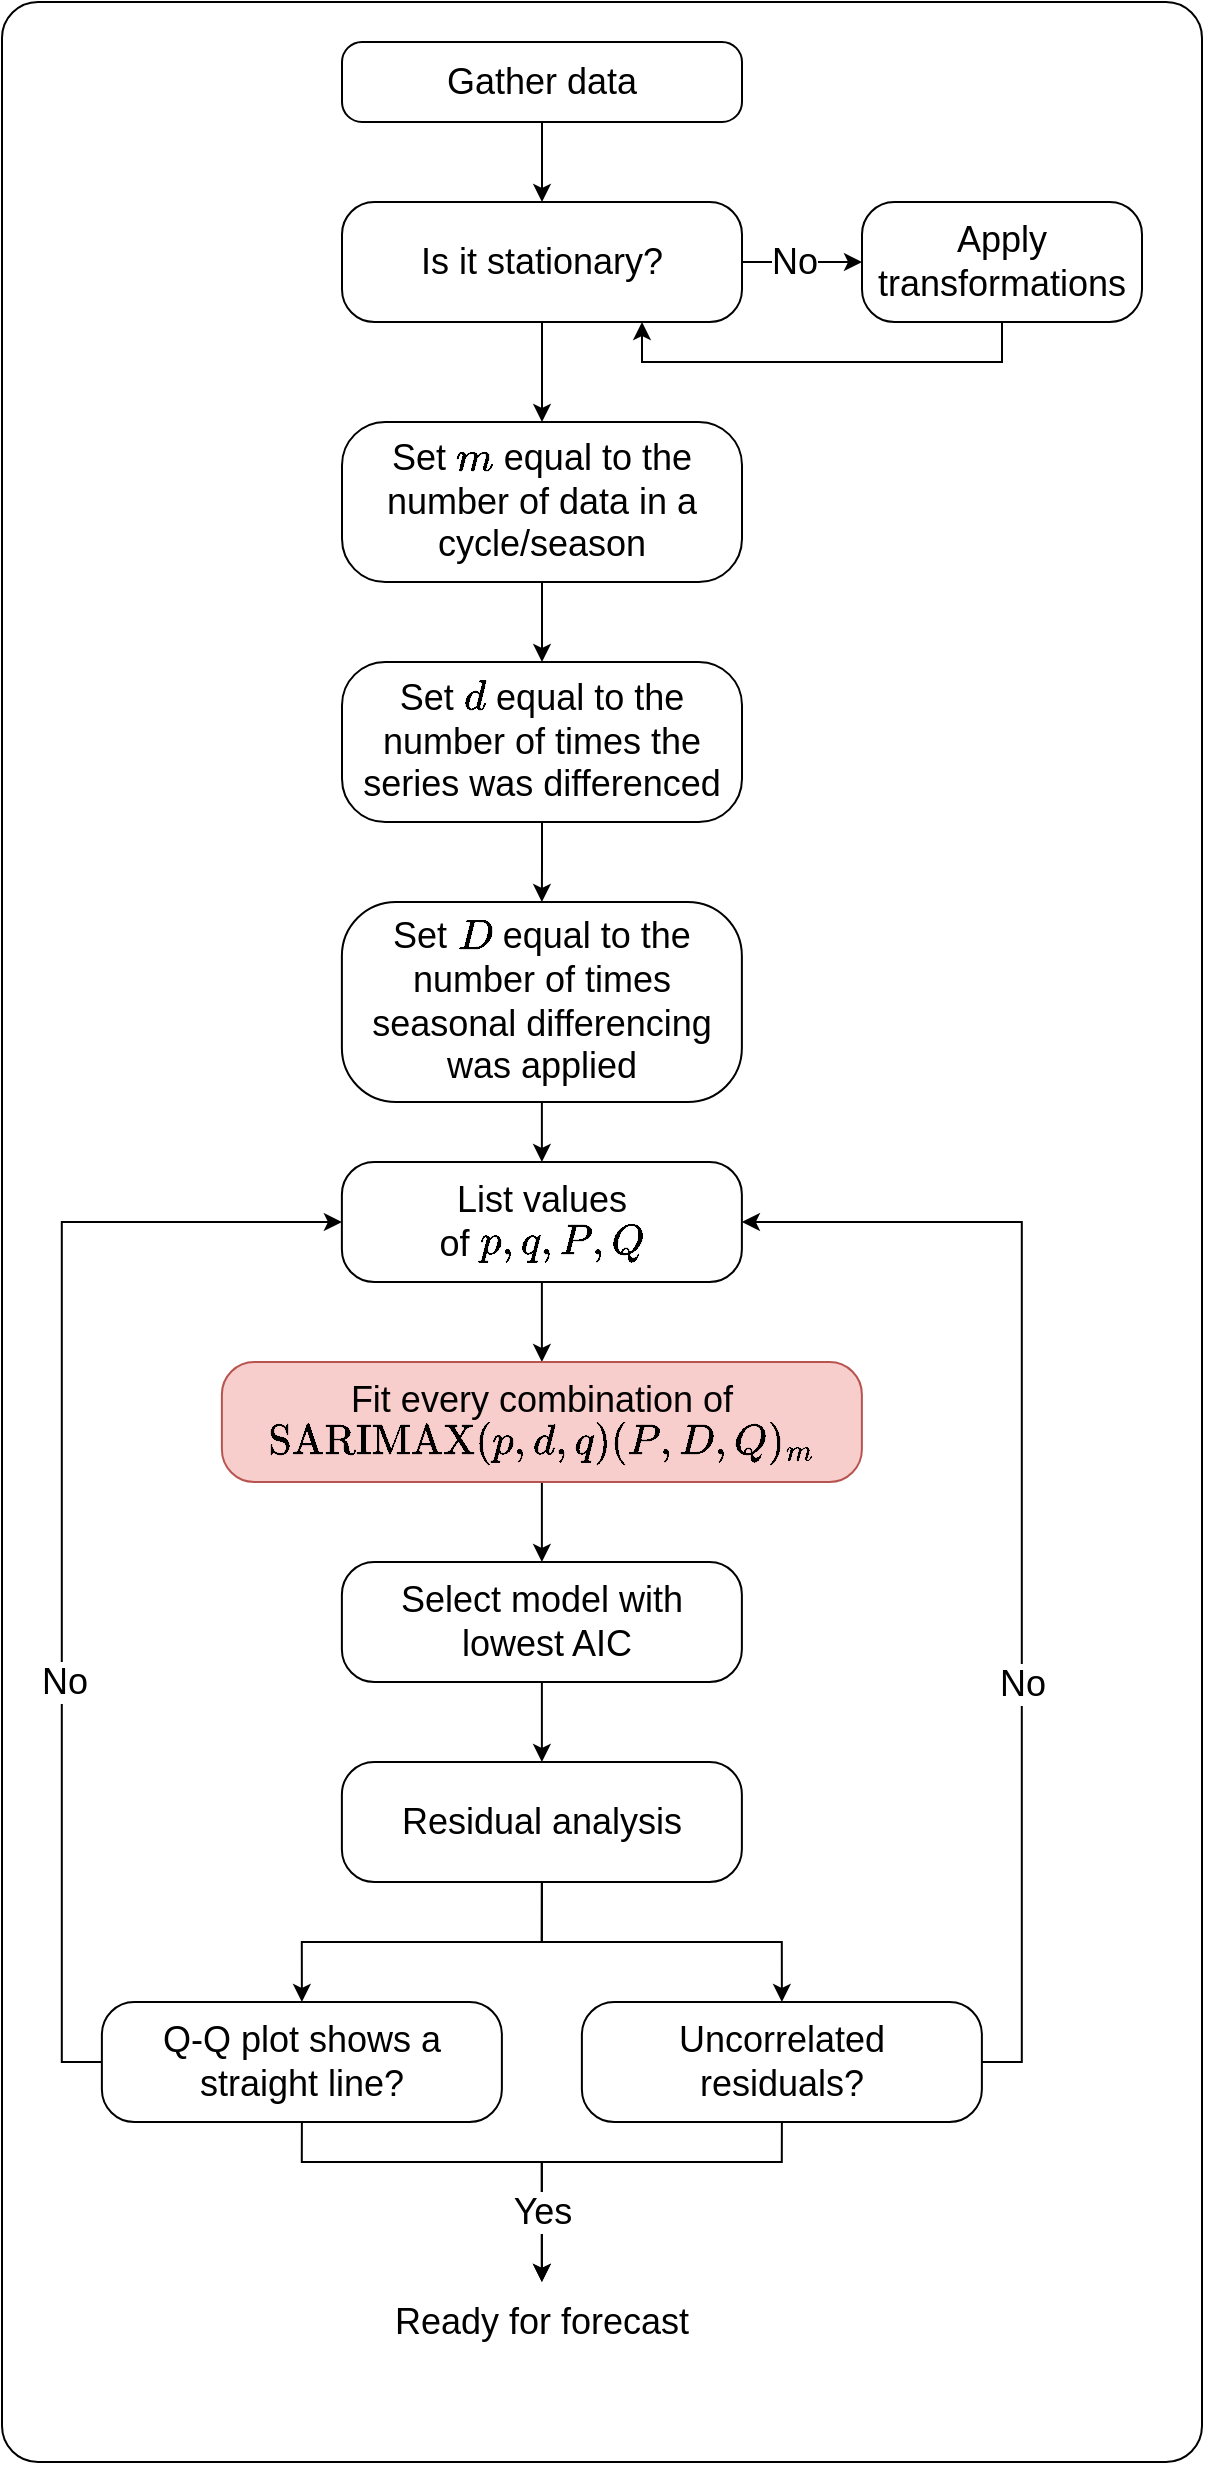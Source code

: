 <mxfile version="21.5.0" type="device">
  <diagram name="Page-1" id="W7nGIt9F4BFxmz5Jp1oG">
    <mxGraphModel dx="594" dy="852" grid="1" gridSize="10" guides="1" tooltips="1" connect="1" arrows="1" fold="1" page="1" pageScale="1" pageWidth="850" pageHeight="1100" math="1" shadow="0">
      <root>
        <mxCell id="0" />
        <mxCell id="1" parent="0" />
        <mxCell id="Tm_LXnfvuMpQnWTgArYY-1" value="" style="rounded=1;whiteSpace=wrap;html=1;fillColor=none;arcSize=3;" parent="1" vertex="1">
          <mxGeometry x="30" y="30" width="600" height="1230" as="geometry" />
        </mxCell>
        <mxCell id="Tm_LXnfvuMpQnWTgArYY-2" style="edgeStyle=orthogonalEdgeStyle;rounded=0;orthogonalLoop=1;jettySize=auto;html=1;exitX=0.5;exitY=1;exitDx=0;exitDy=0;entryX=0.5;entryY=0;entryDx=0;entryDy=0;" parent="1" source="Tm_LXnfvuMpQnWTgArYY-3" target="Tm_LXnfvuMpQnWTgArYY-8" edge="1">
          <mxGeometry relative="1" as="geometry" />
        </mxCell>
        <mxCell id="Tm_LXnfvuMpQnWTgArYY-3" value="&lt;font style=&quot;font-size: 18px;&quot;&gt;Gather data&lt;/font&gt;" style="rounded=1;whiteSpace=wrap;html=1;arcSize=25;" parent="1" vertex="1">
          <mxGeometry x="200" y="50" width="200" height="40" as="geometry" />
        </mxCell>
        <mxCell id="Tm_LXnfvuMpQnWTgArYY-4" style="edgeStyle=orthogonalEdgeStyle;rounded=0;orthogonalLoop=1;jettySize=auto;html=1;exitX=1;exitY=0.5;exitDx=0;exitDy=0;entryX=0;entryY=0.5;entryDx=0;entryDy=0;" parent="1" source="Tm_LXnfvuMpQnWTgArYY-8" target="Tm_LXnfvuMpQnWTgArYY-10" edge="1">
          <mxGeometry relative="1" as="geometry">
            <Array as="points">
              <mxPoint x="390" y="160" />
              <mxPoint x="390" y="160" />
            </Array>
          </mxGeometry>
        </mxCell>
        <mxCell id="Tm_LXnfvuMpQnWTgArYY-5" value="&lt;font style=&quot;font-size: 18px;&quot;&gt;No&lt;/font&gt;" style="edgeLabel;html=1;align=center;verticalAlign=middle;resizable=0;points=[];" parent="Tm_LXnfvuMpQnWTgArYY-4" vertex="1" connectable="0">
          <mxGeometry x="-0.243" y="1" relative="1" as="geometry">
            <mxPoint x="15" y="1" as="offset" />
          </mxGeometry>
        </mxCell>
        <mxCell id="bsZSGpr0dw26bMPEp3Ck-3" style="edgeStyle=orthogonalEdgeStyle;rounded=0;orthogonalLoop=1;jettySize=auto;html=1;exitX=0.5;exitY=1;exitDx=0;exitDy=0;entryX=0.5;entryY=0;entryDx=0;entryDy=0;" parent="1" source="Tm_LXnfvuMpQnWTgArYY-8" target="bsZSGpr0dw26bMPEp3Ck-2" edge="1">
          <mxGeometry relative="1" as="geometry" />
        </mxCell>
        <mxCell id="Tm_LXnfvuMpQnWTgArYY-8" value="&lt;font style=&quot;font-size: 18px;&quot;&gt;Is it stationary?&lt;/font&gt;" style="rounded=1;whiteSpace=wrap;html=1;arcSize=27;" parent="1" vertex="1">
          <mxGeometry x="200" y="130" width="200" height="60" as="geometry" />
        </mxCell>
        <mxCell id="Tm_LXnfvuMpQnWTgArYY-9" style="edgeStyle=orthogonalEdgeStyle;rounded=0;orthogonalLoop=1;jettySize=auto;html=1;exitX=0.5;exitY=1;exitDx=0;exitDy=0;entryX=0.75;entryY=1;entryDx=0;entryDy=0;" parent="1" source="Tm_LXnfvuMpQnWTgArYY-10" target="Tm_LXnfvuMpQnWTgArYY-8" edge="1">
          <mxGeometry relative="1" as="geometry" />
        </mxCell>
        <mxCell id="Tm_LXnfvuMpQnWTgArYY-10" value="&lt;font style=&quot;font-size: 18px;&quot;&gt;Apply transformations&lt;/font&gt;" style="rounded=1;whiteSpace=wrap;html=1;arcSize=27;" parent="1" vertex="1">
          <mxGeometry x="460" y="130" width="140" height="60" as="geometry" />
        </mxCell>
        <mxCell id="Tm_LXnfvuMpQnWTgArYY-11" style="edgeStyle=orthogonalEdgeStyle;rounded=0;orthogonalLoop=1;jettySize=auto;html=1;exitX=0.5;exitY=1;exitDx=0;exitDy=0;entryX=0.5;entryY=0;entryDx=0;entryDy=0;" parent="1" source="Tm_LXnfvuMpQnWTgArYY-12" target="Tm_LXnfvuMpQnWTgArYY-14" edge="1">
          <mxGeometry relative="1" as="geometry" />
        </mxCell>
        <mxCell id="Tm_LXnfvuMpQnWTgArYY-12" value="&lt;font style=&quot;font-size: 18px;&quot;&gt;List values &lt;br&gt;of \(p, q, P, Q\)&lt;/font&gt;" style="rounded=1;whiteSpace=wrap;html=1;arcSize=27;" parent="1" vertex="1">
          <mxGeometry x="199.94" y="610" width="200" height="60" as="geometry" />
        </mxCell>
        <mxCell id="Tm_LXnfvuMpQnWTgArYY-13" style="edgeStyle=orthogonalEdgeStyle;rounded=0;orthogonalLoop=1;jettySize=auto;html=1;exitX=0.5;exitY=1;exitDx=0;exitDy=0;entryX=0.5;entryY=0;entryDx=0;entryDy=0;" parent="1" source="Tm_LXnfvuMpQnWTgArYY-14" target="Tm_LXnfvuMpQnWTgArYY-16" edge="1">
          <mxGeometry relative="1" as="geometry" />
        </mxCell>
        <mxCell id="Tm_LXnfvuMpQnWTgArYY-14" value="&lt;span style=&quot;font-size: 18px;&quot;&gt;Fit every combination&amp;nbsp;of &lt;br&gt;\(\text{SARIMAX}(p,d,q)(P,D,Q)_m\)&lt;/span&gt;" style="rounded=1;whiteSpace=wrap;html=1;arcSize=27;fillColor=#f8cecc;strokeColor=#b85450;" parent="1" vertex="1">
          <mxGeometry x="139.94" y="710" width="320" height="60" as="geometry" />
        </mxCell>
        <mxCell id="Tm_LXnfvuMpQnWTgArYY-15" style="edgeStyle=orthogonalEdgeStyle;rounded=0;orthogonalLoop=1;jettySize=auto;html=1;exitX=0.5;exitY=1;exitDx=0;exitDy=0;entryX=0.5;entryY=0;entryDx=0;entryDy=0;" parent="1" source="Tm_LXnfvuMpQnWTgArYY-16" target="Tm_LXnfvuMpQnWTgArYY-19" edge="1">
          <mxGeometry relative="1" as="geometry" />
        </mxCell>
        <mxCell id="Tm_LXnfvuMpQnWTgArYY-16" value="&lt;span style=&quot;font-size: 18px;&quot;&gt;Select model with&lt;br&gt;&amp;nbsp;lowest AIC&lt;/span&gt;" style="rounded=1;whiteSpace=wrap;html=1;arcSize=27;" parent="1" vertex="1">
          <mxGeometry x="199.94" y="810" width="200" height="60" as="geometry" />
        </mxCell>
        <mxCell id="Tm_LXnfvuMpQnWTgArYY-17" style="edgeStyle=orthogonalEdgeStyle;rounded=0;orthogonalLoop=1;jettySize=auto;html=1;exitX=0.5;exitY=1;exitDx=0;exitDy=0;entryX=0.5;entryY=0;entryDx=0;entryDy=0;" parent="1" source="Tm_LXnfvuMpQnWTgArYY-19" target="Tm_LXnfvuMpQnWTgArYY-23" edge="1">
          <mxGeometry relative="1" as="geometry" />
        </mxCell>
        <mxCell id="Tm_LXnfvuMpQnWTgArYY-18" style="edgeStyle=orthogonalEdgeStyle;rounded=0;orthogonalLoop=1;jettySize=auto;html=1;exitX=0.5;exitY=1;exitDx=0;exitDy=0;entryX=0.5;entryY=0;entryDx=0;entryDy=0;" parent="1" source="Tm_LXnfvuMpQnWTgArYY-19" target="Tm_LXnfvuMpQnWTgArYY-28" edge="1">
          <mxGeometry relative="1" as="geometry" />
        </mxCell>
        <mxCell id="Tm_LXnfvuMpQnWTgArYY-19" value="&lt;span style=&quot;font-size: 18px;&quot;&gt;Residual analysis&lt;/span&gt;" style="rounded=1;whiteSpace=wrap;html=1;arcSize=27;" parent="1" vertex="1">
          <mxGeometry x="199.94" y="910" width="200" height="60" as="geometry" />
        </mxCell>
        <mxCell id="Tm_LXnfvuMpQnWTgArYY-20" style="edgeStyle=orthogonalEdgeStyle;rounded=0;orthogonalLoop=1;jettySize=auto;html=1;exitX=0;exitY=0.5;exitDx=0;exitDy=0;entryX=0;entryY=0.5;entryDx=0;entryDy=0;" parent="1" source="Tm_LXnfvuMpQnWTgArYY-23" target="Tm_LXnfvuMpQnWTgArYY-12" edge="1">
          <mxGeometry relative="1" as="geometry" />
        </mxCell>
        <mxCell id="Tm_LXnfvuMpQnWTgArYY-21" value="&lt;font style=&quot;font-size: 18px;&quot;&gt;No&lt;/font&gt;" style="edgeLabel;html=1;align=center;verticalAlign=middle;resizable=0;points=[];" parent="Tm_LXnfvuMpQnWTgArYY-20" vertex="1" connectable="0">
          <mxGeometry x="-0.258" y="-1" relative="1" as="geometry">
            <mxPoint y="5" as="offset" />
          </mxGeometry>
        </mxCell>
        <mxCell id="Tm_LXnfvuMpQnWTgArYY-22" style="edgeStyle=orthogonalEdgeStyle;rounded=0;orthogonalLoop=1;jettySize=auto;html=1;exitX=0.5;exitY=1;exitDx=0;exitDy=0;entryX=0.5;entryY=0;entryDx=0;entryDy=0;" parent="1" source="Tm_LXnfvuMpQnWTgArYY-23" target="Tm_LXnfvuMpQnWTgArYY-29" edge="1">
          <mxGeometry relative="1" as="geometry">
            <Array as="points">
              <mxPoint x="179.94" y="1110" />
              <mxPoint x="299.94" y="1110" />
            </Array>
          </mxGeometry>
        </mxCell>
        <mxCell id="Tm_LXnfvuMpQnWTgArYY-23" value="&lt;span style=&quot;font-size: 18px;&quot;&gt;Q-Q plot shows a straight line?&lt;/span&gt;" style="rounded=1;whiteSpace=wrap;html=1;arcSize=27;" parent="1" vertex="1">
          <mxGeometry x="79.94" y="1030" width="200" height="60" as="geometry" />
        </mxCell>
        <mxCell id="Tm_LXnfvuMpQnWTgArYY-24" style="edgeStyle=orthogonalEdgeStyle;rounded=0;orthogonalLoop=1;jettySize=auto;html=1;exitX=1;exitY=0.5;exitDx=0;exitDy=0;entryX=1;entryY=0.5;entryDx=0;entryDy=0;" parent="1" source="Tm_LXnfvuMpQnWTgArYY-28" target="Tm_LXnfvuMpQnWTgArYY-12" edge="1">
          <mxGeometry relative="1" as="geometry" />
        </mxCell>
        <mxCell id="Tm_LXnfvuMpQnWTgArYY-25" value="&lt;font style=&quot;font-size: 18px;&quot;&gt;No&lt;/font&gt;" style="edgeLabel;html=1;align=center;verticalAlign=middle;resizable=0;points=[];" parent="Tm_LXnfvuMpQnWTgArYY-24" vertex="1" connectable="0">
          <mxGeometry x="-0.239" y="2" relative="1" as="geometry">
            <mxPoint x="2" y="11" as="offset" />
          </mxGeometry>
        </mxCell>
        <mxCell id="Tm_LXnfvuMpQnWTgArYY-26" style="edgeStyle=orthogonalEdgeStyle;rounded=0;orthogonalLoop=1;jettySize=auto;html=1;exitX=0.5;exitY=1;exitDx=0;exitDy=0;entryX=0.5;entryY=0;entryDx=0;entryDy=0;" parent="1" source="Tm_LXnfvuMpQnWTgArYY-28" target="Tm_LXnfvuMpQnWTgArYY-29" edge="1">
          <mxGeometry relative="1" as="geometry">
            <mxPoint x="299.94" y="1140" as="targetPoint" />
            <Array as="points">
              <mxPoint x="419.94" y="1110" />
              <mxPoint x="299.94" y="1110" />
            </Array>
          </mxGeometry>
        </mxCell>
        <mxCell id="Tm_LXnfvuMpQnWTgArYY-27" value="&lt;font style=&quot;font-size: 18px;&quot;&gt;Yes&lt;/font&gt;" style="edgeLabel;html=1;align=center;verticalAlign=middle;resizable=0;points=[];" parent="Tm_LXnfvuMpQnWTgArYY-26" vertex="1" connectable="0">
          <mxGeometry x="0.646" y="1" relative="1" as="geometry">
            <mxPoint x="-1" as="offset" />
          </mxGeometry>
        </mxCell>
        <mxCell id="Tm_LXnfvuMpQnWTgArYY-28" value="&lt;span style=&quot;font-size: 18px;&quot;&gt;Uncorrelated &lt;br&gt;residuals?&lt;/span&gt;" style="rounded=1;whiteSpace=wrap;html=1;arcSize=27;" parent="1" vertex="1">
          <mxGeometry x="319.94" y="1030" width="200" height="60" as="geometry" />
        </mxCell>
        <mxCell id="Tm_LXnfvuMpQnWTgArYY-29" value="&lt;span style=&quot;font-size: 18px;&quot;&gt;Ready for forecast&lt;/span&gt;" style="text;html=1;strokeColor=none;fillColor=none;align=center;verticalAlign=middle;whiteSpace=wrap;rounded=0;" parent="1" vertex="1">
          <mxGeometry x="219.94" y="1170" width="160" height="40" as="geometry" />
        </mxCell>
        <mxCell id="bsZSGpr0dw26bMPEp3Ck-5" style="edgeStyle=orthogonalEdgeStyle;rounded=0;orthogonalLoop=1;jettySize=auto;html=1;exitX=0.5;exitY=1;exitDx=0;exitDy=0;entryX=0.5;entryY=0;entryDx=0;entryDy=0;" parent="1" source="Tm_LXnfvuMpQnWTgArYY-30" target="bsZSGpr0dw26bMPEp3Ck-1" edge="1">
          <mxGeometry relative="1" as="geometry" />
        </mxCell>
        <mxCell id="Tm_LXnfvuMpQnWTgArYY-30" value="&lt;span style=&quot;font-size: 18px;&quot;&gt;Set \(d\) equal to the number of times the series was differenced&lt;/span&gt;" style="rounded=1;whiteSpace=wrap;html=1;arcSize=27;" parent="1" vertex="1">
          <mxGeometry x="200" y="360" width="200" height="80" as="geometry" />
        </mxCell>
        <mxCell id="cHp1jXucGZT_Be92Mrpm-1" style="edgeStyle=orthogonalEdgeStyle;rounded=0;orthogonalLoop=1;jettySize=auto;html=1;exitX=0.5;exitY=1;exitDx=0;exitDy=0;entryX=0.5;entryY=0;entryDx=0;entryDy=0;" edge="1" parent="1" source="bsZSGpr0dw26bMPEp3Ck-1" target="Tm_LXnfvuMpQnWTgArYY-12">
          <mxGeometry relative="1" as="geometry" />
        </mxCell>
        <mxCell id="bsZSGpr0dw26bMPEp3Ck-1" value="&lt;span style=&quot;font-size: 18px;&quot;&gt;Set \(D\) equal to the number of times seasonal differencing was applied&lt;/span&gt;" style="rounded=1;whiteSpace=wrap;html=1;arcSize=27;" parent="1" vertex="1">
          <mxGeometry x="199.94" y="480" width="200" height="100" as="geometry" />
        </mxCell>
        <mxCell id="bsZSGpr0dw26bMPEp3Ck-4" style="edgeStyle=orthogonalEdgeStyle;rounded=0;orthogonalLoop=1;jettySize=auto;html=1;exitX=0.5;exitY=1;exitDx=0;exitDy=0;entryX=0.5;entryY=0;entryDx=0;entryDy=0;" parent="1" source="bsZSGpr0dw26bMPEp3Ck-2" target="Tm_LXnfvuMpQnWTgArYY-30" edge="1">
          <mxGeometry relative="1" as="geometry" />
        </mxCell>
        <mxCell id="bsZSGpr0dw26bMPEp3Ck-2" value="&lt;span style=&quot;font-size: 18px;&quot;&gt;Set \(m\) equal to the number of data in a cycle/season&lt;/span&gt;" style="rounded=1;whiteSpace=wrap;html=1;arcSize=27;" parent="1" vertex="1">
          <mxGeometry x="200" y="240" width="200" height="80" as="geometry" />
        </mxCell>
      </root>
    </mxGraphModel>
  </diagram>
</mxfile>
